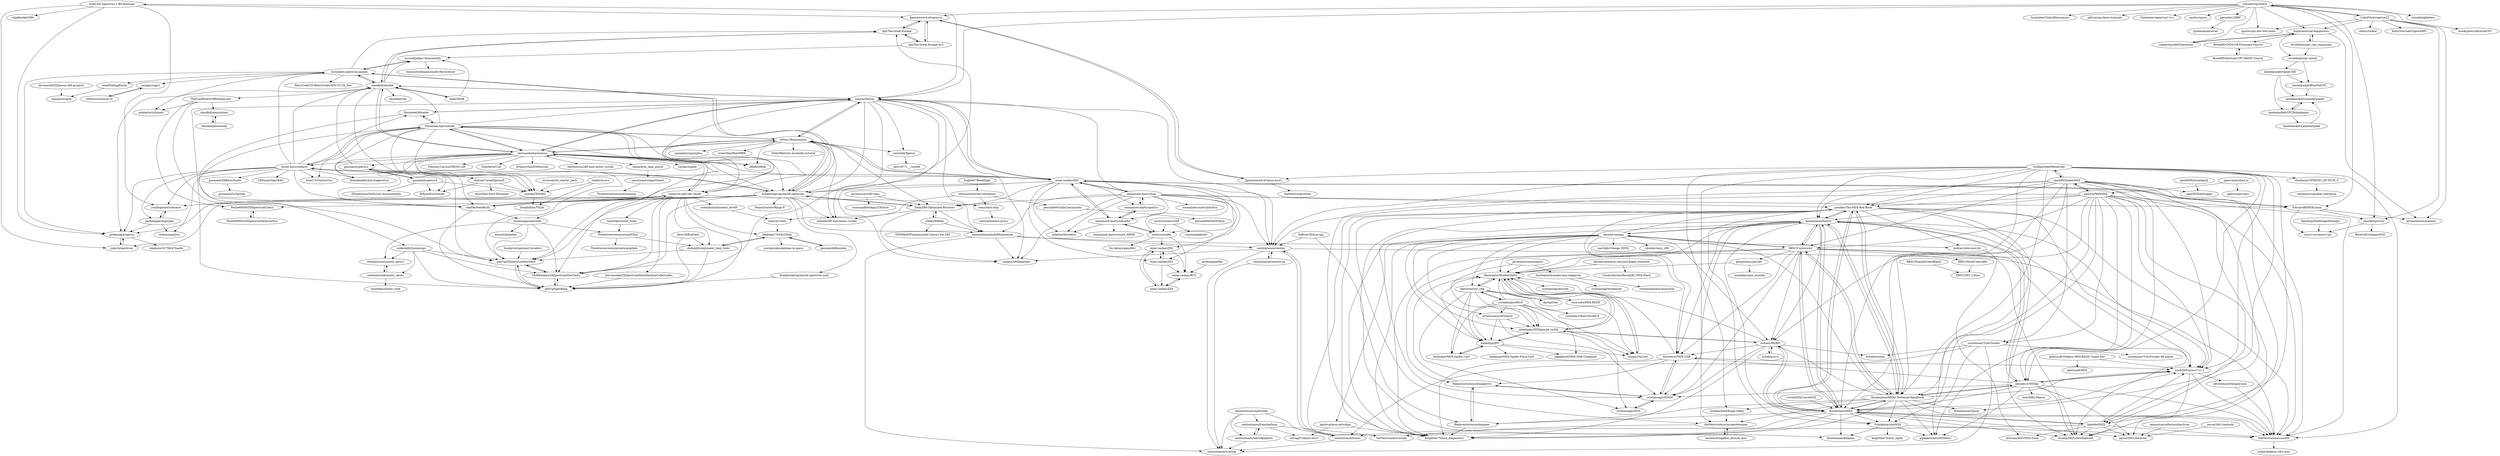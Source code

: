 digraph G {
"utz82/ZX-Spectrum-1-Bit-Routines" -> "jarikomppa/speccy"
"utz82/ZX-Spectrum-1-Bit-Routines" -> "yomboprime/colorator"
"utz82/ZX-Spectrum-1-Bit-Routines" -> "ralphbecket/Z80"
"utz82/ZX-Spectrum-1-Bit-Routines" -> "fjpena/sword-of-ianna-zx"
"utz82/ZX-Spectrum-1-Bit-Routines" -> "juhovh/spectrum"
"Dotneteer/spectnetide" -> "Dotneteer/kliveide"
"Dotneteer/spectnetide" -> "maziac/DeZog"
"Dotneteer/spectnetide" -> "z00m128/sjasmplus"
"Dotneteer/spectnetide" -> "chernandezba/zesarux"
"Dotneteer/spectnetide" -> "skoolkid/skoolkit"
"Dotneteer/spectnetide" -> "tomaz/zx-next-dev-guide"
"Dotneteer/spectnetide" -> "boriel-basic/zxbasic"
"Dotneteer/spectnetide" -> "tonyt73/TommyGun"
"Dotneteer/spectnetide" -> "em00k/NextBuild"
"Dotneteer/spectnetide" -> "breakintoprogram/lib-spectrum"
"Dotneteer/spectnetide" -> "MrKWatkins/ZXSpectrumNextTests"
"Dotneteer/spectnetide" -> "z88dk/z88dk" ["e"=1]
"Dotneteer/spectnetide" -> "zxmak/ZXMAK2"
"Dotneteer/spectnetide" -> "mikedailly/Lemmings"
"Dotneteer/spectnetide" -> "ped7g/ZXSpectrumNextMisc"
"chernandezba/zesarux" -> "z00m128/sjasmplus"
"chernandezba/zesarux" -> "maziac/DeZog"
"chernandezba/zesarux" -> "chernandezba/zesarux"
"chernandezba/zesarux" -> "skoolkid/skoolkit"
"chernandezba/zesarux" -> "z88dk/z88dk" ["e"=1]
"chernandezba/zesarux" -> "raydac/zxpoly"
"chernandezba/zesarux" -> "breakintoprogram/lib-spectrum"
"chernandezba/zesarux" -> "Dotneteer/spectnetide"
"chernandezba/zesarux" -> "tomaz/zx-next-dev-guide"
"chernandezba/zesarux" -> "brendanalford/zx-diagnostics" ["e"=1]
"chernandezba/zesarux" -> "Fabrizio-Caruso/CROSS-LIB" ["e"=1]
"chernandezba/zesarux" -> "TomHarte/CLK" ["e"=1]
"chernandezba/zesarux" -> "zxmak/ZXMAK2"
"chernandezba/zesarux" -> "gasman/jsspeccy2"
"chernandezba/zesarux" -> "einar-saukas/ZX0"
"djdron/UnrealSpeccyP" -> "zxmak/ZXMAK2"
"djdron/UnrealSpeccyP" -> "XMypuK/zx-dream"
"djdron/UnrealSpeccyP" -> "ArjunNair/Zero-Emulator"
"zxdb/ZXDB" -> "mrcook/jetpac-disassembly"
"zxdb/ZXDB" -> "skoolkid/skoolkit"
"maziac/DeZog" -> "z00m128/sjasmplus"
"maziac/DeZog" -> "chernandezba/zesarux"
"maziac/DeZog" -> "einar-saukas/ZX0"
"maziac/DeZog" -> "skoolkid/skoolkit"
"maziac/DeZog" -> "utz82/ZX-Spectrum-1-Bit-Routines"
"maziac/DeZog" -> "MrKWatkins/ZXSpectrumNextTests"
"maziac/DeZog" -> "Dotneteer/kliveide"
"maziac/DeZog" -> "mborik/z80-macroasm-vscode"
"maziac/DeZog" -> "tomaz/zx-next-dev-guide"
"maziac/DeZog" -> "santiontanon/mdlz80optimizer"
"maziac/DeZog" -> "breakintoprogram/lib-spectrum"
"maziac/DeZog" -> "ped7g/SpecBong"
"maziac/DeZog" -> "samstyle/Xpeccy"
"maziac/DeZog" -> "uniabis/z80depacker"
"maziac/DeZog" -> "santiontanon/westen"
"zxmak/ZXMAK2" -> "DeadlyKom/TSLib"
"samstyle/Xpeccy" -> "Jerri1977/___core48"
"skiselev/omega" -> "RBSC/Carnivore2"
"skiselev/omega" -> "Konamiman/Nextor"
"skiselev/omega" -> "lfantoniosi/tn_vdp"
"skiselev/omega" -> "costarc/MSXPi"
"skiselev/omega" -> "Konamiman/MSX2-Technical-Handbook"
"skiselev/omega" -> "S0urceror/MSX-USB"
"skiselev/omega" -> "lfantoniosi/WonderTANG"
"skiselev/omega" -> "gseidler/The-MSX-Red-Book"
"skiselev/omega" -> "artemisamsx/artemisa"
"skiselev/omega" -> "knightfox75/msx_diagnostics"
"skiselev/omega" -> "jabadiagm/MSXgoauld_tn20k"
"skiselev/omega" -> "konkotgit/JFF"
"skiselev/omega" -> "merlinkv/Omega_MSX2"
"skiselev/omega" -> "apoloval/msx-cartridge"
"skiselev/omega" -> "skiselev/easy_z80" ["e"=1]
"emmanuel-marty/lzsa" -> "emmanuel-marty/apultra"
"emmanuel-marty/lzsa" -> "einar-saukas/ZX0"
"emmanuel-marty/lzsa" -> "emmanuel-marty/salvador"
"emmanuel-marty/lzsa" -> "santiontanon/westen"
"emmanuel-marty/lzsa" -> "santiontanon/mdlz80optimizer"
"emmanuel-marty/lzsa" -> "gseidler/The-MSX-Red-Book"
"emmanuel-marty/lzsa" -> "uniabis/z80depacker"
"emmanuel-marty/lzsa" -> "einar-saukas/ZX1"
"emmanuel-marty/lzsa" -> "exoticorn/upkr"
"emmanuel-marty/lzsa" -> "Zeda/Z80-Optimized-Routines"
"emmanuel-marty/lzsa" -> "emmanuel-marty/lz4ultra" ["e"=1]
"emmanuel-marty/lzsa" -> "maziac/DeZog"
"emmanuel-marty/lzsa" -> "askeksa/Shrinkler" ["e"=1]
"emmanuel-marty/lzsa" -> "EdouardBERGE/rasm"
"gasman/jsspeccy2" -> "zxmak/ZXMAK2"
"gasman/jsspeccy2" -> "gasman/jsspeccy3"
"gasman/jsspeccy2" -> "XMypuK/zx-dream"
"gasman/jsspeccy2" -> "skoolkid/skoolkit"
"stefanbylund/zxnext_bmp_tools" -> "benbaker76/Gfx2Next"
"stefanbylund/zxnext_bmp_tools" -> "ped7g/ZXSpectrumNextMisc"
"stefanbylund/zxnext_bmp_tools" -> "ped7g/SpecBong"
"mikedailly/Lemmings" -> "ped7g/SpecBong"
"mikedailly/Lemmings" -> "MrKWatkins/ZXSpectrumNextTests"
"mikedailly/Lemmings" -> "stefanbylund/zxnext_layer2"
"mikedailly/Lemmings" -> "ped7g/ZXSpectrumNextMisc"
"mikedailly/Lemmings" -> "stefanbylund/zxnext_sprite"
"MrKWatkins/ZXSpectrumNextTests" -> "ped7g/ZXSpectrumNextMisc"
"MrKWatkins/ZXSpectrumNextTests" -> "ped7g/SpecBong"
"varmfskii/zxnext_tools" -> "Threetwosevensixseven/NXtel"
"ped7g/ZXSpectrumNextMisc" -> "MrKWatkins/ZXSpectrumNextTests"
"ped7g/ZXSpectrumNextMisc" -> "ped7g/SpecBong"
"bladeba/MSX" -> "Konamiman/MSX"
"bladeba/MSX" -> "ducasp/MSX-Development"
"bladeba/MSX" -> "theNestruo/msx-msxlib"
"bladeba/MSX" -> "ericb59/Fusion-C-v1.2"
"bladeba/MSX" -> "joyrex2001/dsk2rom"
"bladeba/MSX" -> "santiontanon/triton"
"bladeba/MSX" -> "jltursan/AGD-MSX-Suite"
"Konamiman/Nextor" -> "Konamiman/MSX2-Technical-Handbook"
"Konamiman/Nextor" -> "Konamiman/MSX"
"Konamiman/Nextor" -> "RBSC/Carnivore2"
"Konamiman/Nextor" -> "ericb59/Fusion-C-v1.2"
"Konamiman/Nextor" -> "aoineko-fr/MSXgl"
"Konamiman/Nextor" -> "gseidler/The-MSX-Red-Book"
"Konamiman/Nextor" -> "cristianoag/trh9000"
"Konamiman/Nextor" -> "knightfox75/msx_diagnostics"
"Konamiman/Nextor" -> "ducasp/MSX-Development"
"Konamiman/Nextor" -> "costarc/MSXPi"
"Konamiman/Nextor" -> "lfantoniosi/WonderTANG"
"Konamiman/Nextor" -> "S0urceror/MSX-USB"
"Konamiman/Nextor" -> "Fubukimaru/asMSX"
"Konamiman/Nextor" -> "fbelavenuto/msxsdmapper"
"Konamiman/Nextor" -> "skiselev/omega"
"santiontanon/xspelunker" -> "santiontanon/transballmsx"
"santiontanon/xspelunker" -> "santiontanon/talesofpopolon"
"santiontanon/xspelunker" -> "santiontanon/xracing"
"santiontanon/xspelunker" -> "santiontanon/triton"
"Zeda/z80float" -> "Zeda/Z80-Optimized-Routines"
"Zeda/z80float" -> "DW0RKiN/Floating-point-Library-for-Z80"
"Zeda/z80float" -> "santiontanon/mdlz80optimizer"
"revaldinho/cpc_ram_expansion" -> "revaldinho/cpc-cplink"
"revaldinho/cpc_ram_expansion" -> "llopis/amstrad-diagnostics"
"fjpena/sword-of-ianna-zx" -> "fjpena/sword-of-ianna-msx2"
"fjpena/sword-of-ianna-zx" -> "dpt/The-Great-Escape"
"fjpena/sword-of-ianna-zx" -> "dpt/The-Great-Escape-in-C"
"stefanbylund/zxnext_layer2" -> "stefanbylund/zxnext_sprite"
"Konamiman/MSX2-Technical-Handbook" -> "gseidler/The-MSX-Red-Book"
"Konamiman/MSX2-Technical-Handbook" -> "Konamiman/MSX"
"Konamiman/MSX2-Technical-Handbook" -> "Konamiman/Nextor"
"Konamiman/MSX2-Technical-Handbook" -> "Fubukimaru/asMSX"
"Konamiman/MSX2-Technical-Handbook" -> "aoineko-fr/MSXgl"
"Konamiman/MSX2-Technical-Handbook" -> "theNestruo/msx-msxlib"
"Konamiman/MSX2-Technical-Handbook" -> "ericb59/Fusion-C-v1.2"
"Konamiman/MSX2-Technical-Handbook" -> "RBSC/Carnivore2"
"Konamiman/MSX2-Technical-Handbook" -> "fbelavenuto/msxsdmapper"
"Konamiman/MSX2-Technical-Handbook" -> "knightfox75/msx_diagnostics"
"Konamiman/MSX2-Technical-Handbook" -> "theNestruo/msx-pyramidwarpex"
"Konamiman/MSX2-Technical-Handbook" -> "costarc/MSXPi"
"Konamiman/MSX2-Technical-Handbook" -> "pipagerardo/nMSXtiles"
"Konamiman/MSX2-Technical-Handbook" -> "Konamiman/Sjasm"
"Konamiman/MSX2-Technical-Handbook" -> "GuillianSeed/Kings-Valley"
"artemisamsx/artemisa" -> "konkotgit/JFF"
"artemisamsx/artemisa" -> "cristianoag/trh9000"
"artemisamsx/artemisa" -> "jabadiagm/MSXgoauld_tn20k"
"GuillianSeed/MetalGear" -> "gseidler/The-MSX-Red-Book"
"GuillianSeed/MetalGear" -> "GuillianSeed/Kings-Valley"
"GuillianSeed/MetalGear" -> "bladeba/MSX"
"GuillianSeed/MetalGear" -> "santiontanon/westen"
"GuillianSeed/MetalGear" -> "Konamiman/Nextor"
"GuillianSeed/MetalGear" -> "Konamiman/MSX2-Technical-Handbook"
"GuillianSeed/MetalGear" -> "Konamiman/MSX"
"GuillianSeed/MetalGear" -> "openMSX/openMSX"
"GuillianSeed/MetalGear" -> "theNestruo/msx-msxlib"
"GuillianSeed/MetalGear" -> "Konamiman/Sjasm"
"GuillianSeed/MetalGear" -> "theNestruo/msx-pyramidwarpex"
"GuillianSeed/MetalGear" -> "aoineko-fr/MSXgl"
"GuillianSeed/MetalGear" -> "ericb59/Fusion-C-v1.2"
"GuillianSeed/MetalGear" -> "fjpena/sword-of-ianna-msx2"
"GuillianSeed/MetalGear" -> "sharksym/CPMEMU_HI-TECH_C"
"CocoaMSX/CocoaMSX" -> "Konamiman/MSX"
"Threetwosevensixseven/NXtel" -> "Threetwosevensixseven/espupdate"
"Threetwosevensixseven/NXtel" -> "stefanbylund/zxnext_bmp_tools"
"revaldinho/cpc-cplink" -> "lambdamikel/BluePillCPC"
"revaldinho/cpc-cplink" -> "lambdamikel/Speak-SID"
"damieng/DiskImageManager" -> "neuro-sys/sector-cpc"
"mrcook/jetpac-disassembly" -> "mrcook/zx-spectrum-games"
"mrcook/jetpac-disassembly" -> "thomasheckmann/zxinfo-file-browser"
"lambdamikel/LambdaSpeak3" -> "lambdamikel/CPCDiskAdapter"
"fjpena/sword-of-ianna-msx2" -> "fjpena/sword-of-ianna-zx"
"fjpena/sword-of-ianna-msx2" -> "theNestruo/pcxtools"
"SaffronCR/msx-rpg" -> "santiontanon/westen"
"SaffronCR/msx-rpg" -> "Konamiman/Konpass"
"kevman3d/ZXSpeccy-z80-projects" -> "rogual/zxrogue"
"fr3nd/msx-vi" -> "costarc/MSXPi"
"lambdamikel/LambdaSpeak" -> "lambdamikel/LambdaSpeak3"
"remy/zx-tools" -> "benbaker76/Gfx2Next"
"lronaldo/cpctelera" -> "cpcitor/cpc-dev-tool-chain"
"lronaldo/cpctelera" -> "muckypaws/AmstradCPC"
"lronaldo/cpctelera" -> "cpcsdk/cpctools"
"lronaldo/cpctelera" -> "jjaranda13/8BP"
"lronaldo/cpctelera" -> "lronaldo/gbtelera"
"lronaldo/cpctelera" -> "EdouardBERGE/rasm"
"lronaldo/cpctelera" -> "ColinPitrat/caprice32"
"lronaldo/cpctelera" -> "fjpena/sword-of-ianna-zx"
"lronaldo/cpctelera" -> "llopis/amstrad-diagnostics"
"lronaldo/cpctelera" -> "AssemblerClub/z80asmmooc"
"lronaldo/cpctelera" -> "pelrun/cpc-demo-tutorials"
"lronaldo/cpctelera" -> "maziac/DeZog"
"lronaldo/cpctelera" -> "codedchip/AMSGateArray"
"lronaldo/cpctelera" -> "Cheesetea-team/rust-vs-c"
"lronaldo/cpctelera" -> "cpcitor/cpcec"
"TheGoodDoktor/8BitAnalysers" -> "Paulie68000/ZXSpectrumCobra"
"TheGoodDoktor/8BitAnalysers" -> "skoolkid/manicminer"
"TheGoodDoktor/8BitAnalysers" -> "pobtastic/ultimate"
"TheGoodDoktor/8BitAnalysers" -> "ped7g/ZXSpectrumNextMisc"
"mrcook/zx-spectrum-games" -> "skoolkid/skoolkit"
"mrcook/zx-spectrum-games" -> "mrcook/jetpac-disassembly"
"mrcook/zx-spectrum-games" -> "breakintoprogram/lib-spectrum"
"mrcook/zx-spectrum-games" -> "RetroCoderTV/RetroCoderASM-TV-ZX_Dev"
"mrcook/zx-spectrum-games" -> "dpt/The-Great-Escape"
"mrcook/zx-spectrum-games" -> "jarikomppa/speccy"
"mrcook/zx-spectrum-games" -> "pobtastic/ultimate"
"mrcook/zx-spectrum-games" -> "jorgegv/rage1"
"mrcook/zx-spectrum-games" -> "soiaf/FallingBlocks"
"errorcalc/zx_starter_pack" -> "zxmak/ZXMAK2"
"skoolkid/manicminer" -> "skoolkid/jetsetwilly"
"ped7g/SpecBong" -> "ped7g/ZXSpectrumNextMisc"
"ped7g/SpecBong" -> "MrKWatkins/ZXSpectrumNextTests"
"juhovh/spectrum" -> "jarikomppa/speccy"
"jarikomppa/specnext" -> "MrKWatkins/ZXSpectrumNextTests"
"jarikomppa/specnext" -> "ped7g/ZXSpectrumNextMisc"
"jarikomppa/specnext" -> "Threetwosevensixseven/NXtel"
"jarikomppa/specnext" -> "kounch/knloader"
"jarikomppa/specnext" -> "stefanbylund/zxnext_layer2"
"nihirash/internet-nextplorer" -> "remy/next-http"
"nihirash/internet-nextplorer" -> "remy/zx-tools"
"nihirash/internet-nextplorer" -> "perrada69/CalmCommander"
"kernelcrash/msx-rom-and-floppy-emulator" -> "UnsatisfactoryResult/KC-MSX-Flash"
"kernelcrash/msx-rom-and-floppy-emulator" -> "lfantoniosi/WonderTANG"
"EdouardBERGE/rasm" -> "cpcsdk/cpctools"
"EdouardBERGE/rasm" -> "neuro-sys/sector-cpc"
"EdouardBERGE/rasm" -> "einar-saukas/ZX0"
"EdouardBERGE/rasm" -> "jeromelesaux/martine"
"santiontanon/mdlz80optimizer" -> "reidrac/ubox-msx-lib"
"santiontanon/mdlz80optimizer" -> "santiontanon/xracing"
"santiontanon/mdlz80optimizer" -> "uniabis/z80depacker"
"santiontanon/mdlz80optimizer" -> "santiontanon/westen"
"Dotneteer/kliveide" -> "Dotneteer/spectnetide"
"Dotneteer/kliveide" -> "em00k/NextBuild"
"Dotneteer/kliveide" -> "maziac/DeZog"
"fbelavenuto/msxsdmapperv2" -> "fbelavenuto/msxsdmapper"
"fbelavenuto/msxsdmapperv2" -> "lfantoniosi/WonderTANG"
"fbelavenuto/msxsdmapperv2" -> "cristianoag/trh9000"
"dpt/The-Great-Escape-in-C" -> "dpt/The-Great-Escape"
"dpt/The-Great-Escape-in-C" -> "fjpena/sword-of-ianna-zx"
"dpt/The-Great-Escape-in-C" -> "mrcook/jetpac-disassembly"
"cornelisser/TriloTracker" -> "Fubukimaru/asMSX"
"cornelisser/TriloTracker" -> "santiontanon/xracing"
"cornelisser/TriloTracker" -> "fr3nd/msxhub"
"cornelisser/TriloTracker" -> "cornelisser/TriloTracker-Re-player"
"cornelisser/TriloTracker" -> "santiontanon/triton"
"santiontanon/triton" -> "santiontanon/westen"
"santiontanon/triton" -> "santiontanon/xracing"
"em00k/NextBuild" -> "ped7g/SpecBong"
"em00k/NextBuild" -> "jarikomppa/specnext"
"em00k/NextBuild" -> "tomaz/zx-next-dev-guide"
"breakintoprogram/lib-spectrum" -> "Zeda/Z80-Optimized-Routines"
"breakintoprogram/lib-spectrum" -> "mrcook/zx-spectrum-games"
"breakintoprogram/lib-spectrum" -> "em00k/NextBuild"
"breakintoprogram/lib-spectrum" -> "z00m128/sjasmplus"
"breakintoprogram/lib-spectrum" -> "Paulie68000/ZXSpectrumCobra"
"breakintoprogram/lib-spectrum" -> "jarikomppa/speccy"
"breakintoprogram/lib-spectrum" -> "boriel-basic/zxbasic"
"breakintoprogram/lib-spectrum" -> "santiontanon/mdlz80optimizer"
"breakintoprogram/lib-spectrum" -> "yomboprime/colorator"
"breakintoprogram/lib-spectrum" -> "dpt/The-Great-Escape"
"breakintoprogram/lib-spectrum" -> "breakintoprogram/lib-spectrum-next"
"breakintoprogram/lib-spectrum" -> "MrKWatkins/ZXSpectrumNextTests"
"breakintoprogram/lib-spectrum" -> "DenisGrachev/Ringo-8"
"breakintoprogram/lib-spectrum" -> "mborik/z80-macroasm-vscode"
"breakintoprogram/lib-spectrum" -> "juhovh/spectrum"
"perrada69/CalmCommander" -> "perrada69/NextPlayer"
"Zeda/Z80-Optimized-Routines" -> "Zeda/z80float"
"Zeda/Z80-Optimized-Routines" -> "breakintoprogram/lib-spectrum"
"Zeda/Z80-Optimized-Routines" -> "santiontanon/mdlz80optimizer"
"Zeda/Z80-Optimized-Routines" -> "mborik/z80-macroasm-vscode"
"Zeda/Z80-Optimized-Routines" -> "uniabis/z80depacker"
"S0urceror/MSX-USB" -> "cristianoag/trh9000"
"S0urceror/MSX-USB" -> "lfantoniosi/WonderTANG"
"S0urceror/MSX-USB" -> "fbelavenuto/msxsdmapperv2"
"S0urceror/MSX-USB" -> "knightfox75/msx_diagnostics"
"S0urceror/MSX-USB" -> "ericb59/Fusion-C-v1.2"
"emmanuel-marty/apultra" -> "emmanuel-marty/salvador"
"emmanuel-marty/apultra" -> "emmanuel-marty/lzsa"
"skoolkid/jetsetwilly" -> "skoolkid/manicminer"
"lambdamikel/Speak-SID" -> "lambdamikel/LambdaSpeak3"
"lambdamikel/Speak-SID" -> "lambdamikel/CPCDiskAdapter"
"lambdamikel/Speak-SID" -> "lambdamikel/BluePillCPC"
"lambdamikel/CPCDiskAdapter" -> "lambdamikel/LambdaSpeak3"
"lambdamikel/CPCDiskAdapter" -> "lambdamikel/LambdaSpeak"
"ericb59/Fusion-C-v1.2" -> "aoineko-fr/MSXgl"
"ericb59/Fusion-C-v1.2" -> "retrodeluxe/rlengine-msx"
"ericb59/Fusion-C-v1.2" -> "theNestruo/msx-msxlib"
"ericb59/Fusion-C-v1.2" -> "joyrex2001/dsk2rom"
"spectrumero/spectranet" -> "Threetwosevensixseven/nxtp"
"dave18/BubNext" -> "ped7g/SpecBong"
"dave18/BubNext" -> "stefanbylund/zxnext_bmp_tools"
"breakintoprogram/lib-spectrum-next" -> "ped7g/SpecBong"
"stevemonks/ZXSpectrumNextMachineCodeGuides" -> "ped7g/SpecBong"
"cpcsdk/cpctools" -> "neuro-sys/sector-cpc"
"cpcsdk/cpctools" -> "BetaSoftCologne/AYAY"
"mcolom/boogaboo_disasm_msx" -> "theNestruo/msx-pyramidwarpex"
"ppeccin/javatari.js" -> "ppeccin/WebMSX"
"ppeccin/javatari.js" -> "ppeccin/javatari"
"plattysoft/Modern-MSX-BASIC-Game-Dev" -> "ericb59/Fusion-C-v1.2"
"plattysoft/Modern-MSX-BASIC-Game-Dev" -> "plattysoft/MSX"
"einar-saukas/ZX0" -> "emmanuel-marty/salvador"
"einar-saukas/ZX0" -> "emmanuel-marty/lzsa"
"einar-saukas/ZX0" -> "einar-saukas/ZX1"
"einar-saukas/ZX0" -> "einar-saukas/ZX2"
"einar-saukas/ZX0" -> "exoticorn/upkr"
"einar-saukas/ZX0" -> "maziac/DeZog"
"einar-saukas/ZX0" -> "uniabis/z80depacker"
"einar-saukas/ZX0" -> "theNestruo/msx-msxlib"
"einar-saukas/ZX0" -> "z00m128/sjasmplus"
"einar-saukas/ZX0" -> "santiontanon/westen"
"einar-saukas/ZX0" -> "EdouardBERGE/rasm"
"einar-saukas/ZX0" -> "askeksa/Shrinkler" ["e"=1]
"einar-saukas/ZX0" -> "emmanuel-marty/apultra"
"einar-saukas/ZX0" -> "Zeda/Z80-Optimized-Routines"
"einar-saukas/ZX0" -> "breakintoprogram/lib-spectrum"
"tomaz/zx-next-dev-guide" -> "em00k/NextBuild"
"tomaz/zx-next-dev-guide" -> "jarikomppa/specnext"
"tomaz/zx-next-dev-guide" -> "stevemonks/ZXSpectrumNextMachineCodeGuides"
"tomaz/zx-next-dev-guide" -> "stefanbylund/zxnext_bmp_tools"
"tomaz/zx-next-dev-guide" -> "ped7g/ZXSpectrumNextMisc"
"tomaz/zx-next-dev-guide" -> "ped7g/SpecBong"
"tomaz/zx-next-dev-guide" -> "varmfskii/zxnext_tools"
"tomaz/zx-next-dev-guide" -> "remy/next-http"
"tomaz/zx-next-dev-guide" -> "benbaker76/Gfx2Next"
"tomaz/zx-next-dev-guide" -> "stefanbylund/zxnext_level9"
"tomaz/zx-next-dev-guide" -> "MrKWatkins/ZXSpectrumNextTests"
"tomaz/zx-next-dev-guide" -> "chernandezba/zesarux"
"ppeccin/WebMSX" -> "openMSX/openMSX"
"ppeccin/WebMSX" -> "Konamiman/MSX"
"ppeccin/WebMSX" -> "gseidler/The-MSX-Red-Book"
"ppeccin/WebMSX" -> "Konamiman/MSX2-Technical-Handbook"
"ppeccin/WebMSX" -> "Konamiman/Nextor"
"ppeccin/WebMSX" -> "aoineko-fr/MSXgl"
"ppeccin/WebMSX" -> "theNestruo/msx-msxlib"
"ppeccin/WebMSX" -> "ericb59/Fusion-C-v1.2"
"ppeccin/WebMSX" -> "pipagerardo/nMSXtiles"
"ppeccin/WebMSX" -> "cornelisser/TriloTracker"
"ppeccin/WebMSX" -> "ducasp/MSX-Development"
"ppeccin/WebMSX" -> "RBSC/Carnivore2"
"ppeccin/WebMSX" -> "santiontanon/westen"
"ppeccin/WebMSX" -> "costarc/MSXPi"
"ppeccin/WebMSX" -> "bladeba/MSX"
"openMSX/openMSX" -> "ppeccin/WebMSX"
"openMSX/openMSX" -> "Konamiman/Nextor"
"openMSX/openMSX" -> "gseidler/The-MSX-Red-Book"
"openMSX/openMSX" -> "Konamiman/MSX"
"openMSX/openMSX" -> "Konamiman/MSX2-Technical-Handbook"
"openMSX/openMSX" -> "aoineko-fr/MSXgl"
"openMSX/openMSX" -> "ericb59/Fusion-C-v1.2"
"openMSX/openMSX" -> "bladeba/MSX"
"openMSX/openMSX" -> "RBSC/Carnivore2"
"openMSX/openMSX" -> "theNestruo/msx-msxlib"
"openMSX/openMSX" -> "ducasp/MSX-Development"
"openMSX/openMSX" -> "cornelisser/TriloTracker"
"openMSX/openMSX" -> "GuillianSeed/MetalGear"
"openMSX/openMSX" -> "openMSX/debugger"
"openMSX/openMSX" -> "knightfox75/msx_diagnostics"
"benbaker76/Gfx2Next" -> "stefanbylund/zxnext_bmp_tools"
"benbaker76/Gfx2Next" -> "gasman/hdfmonkey"
"benbaker76/Gfx2Next" -> "maciejmiklas/jetman-in-space"
"semack/zx_tape_player" -> "spectrumero/spectranet"
"llopis/amstrad-diagnostics" -> "codedchip/AMSGateArray"
"llopis/amstrad-diagnostics" -> "revaldinho/cpc_ram_expansion"
"llopis/amstrad-diagnostics" -> "revaldinho/cpc-cplink"
"llopis/amstrad-diagnostics" -> "Bread80/CPC6128-Firmware-Source"
"llopis/amstrad-diagnostics" -> "jeromelesaux/martine"
"fbelavenuto/msxsdmapper" -> "fbelavenuto/msxsdmapperv2"
"fbelavenuto/msxsdmapper" -> "knightfox75/msx_diagnostics"
"howprice/specnext-invaders" -> "ped7g/ZXSpectrumNextMisc"
"remy/next-http" -> "remy/nextbasic-procs"
"gasman/jsspeccy3" -> "ZXSpectrumVault/rom-disassemblies"
"gasman/jsspeccy3" -> "XMypuK/zx-dream"
"gasman/jsspeccy3" -> "gasman/jsspeccy2"
"gasman/jsspeccy3" -> "zxmak/ZXMAK2"
"sharksym/CPMEMU_HI-TECH_C" -> "sharksym/vgmplay-sharksym"
"soiaf/FallingBlocks" -> "rogual/zxrogue"
"reidrac/ubox-msx-lib" -> "jltursan/AGD-MSX-Suite"
"lambdamikel/BluePillCPC" -> "lambdamikel/LambdaSpeak3"
"einar-saukas/ZX1" -> "einar-saukas/ZX5"
"einar-saukas/ZX1" -> "einar-saukas/ZX2"
"einar-saukas/ZX1" -> "einar-saukas/RCS"
"openMSX/wxcatapult" -> "openMSX/debugger"
"reidrac/castaway-zx" -> "jorgegv/rage1"
"einar-saukas/ZX2" -> "einar-saukas/ZX5"
"einar-saukas/ZX2" -> "einar-saukas/ZX1"
"einar-saukas/ZX2" -> "einar-saukas/RCS"
"jorgegv/rage1" -> "reidrac/castaway-zx"
"einar-saukas/RCS" -> "einar-saukas/ZX5"
"jarikomppa/lfac" -> "einar-saukas/RCS"
"apoloval/msx-cartridge" -> "knightfox75/msx_diagnostics"
"apoloval/msx-cartridge" -> "artrag/Uridium-msx1"
"amaurycarvalho/msxbas2rom" -> "joyrex2001/dsk2rom"
"exoticorn/upkr" -> "3sc-demos/ganzfeld"
"exoticorn/upkr" -> "einar-saukas/ZX2"
"exoticorn/upkr" -> "emmanuel-marty/salvador"
"exoticorn/upkr" -> "einar-saukas/RCS"
"GuillianSeed/Kings-Valley" -> "theNestruo/msx-pyramidwarpex"
"ColinPitrat/caprice32" -> "muckypaws/AmstradCPC"
"ColinPitrat/caprice32" -> "KaosOverride/CapriceRPI"
"ColinPitrat/caprice32" -> "raldus/roland"
"ColinPitrat/caprice32" -> "cpcitor/cpc-dev-tool-chain"
"ColinPitrat/caprice32" -> "cpcsdk/cpctools"
"ColinPitrat/caprice32" -> "llopis/amstrad-diagnostics"
"ColinPitrat/caprice32" -> "lronaldo/cpctelera"
"ColinPitrat/caprice32" -> "jeromelesaux/martine"
"hoglet67/BeebFpga" -> "nihirash/internet-nextplorer"
"Bread80/Amstrad-CPC-BASIC-Source" -> "Bread80/CPC6128-Firmware-Source"
"codedchip/AMSGateArray" -> "llopis/amstrad-diagnostics"
"chernandezba/zesarux" -> "boriel-basic/zxbasic"
"chernandezba/zesarux" -> "semack/zx_tape_player"
"chernandezba/zesarux" -> "djdron/UnrealSpeccyP"
"chernandezba/zesarux" -> "em00k/NextBuild"
"chernandezba/zesarux" -> "EremusOne/ESPectrum" ["e"=1]
"chernandezba/zesarux" -> "theNestruo/z80-asm-meter-vscode"
"gnogni/ocm-pld-dev" -> "lfantoniosi/WonderTANG"
"gnogni/ocm-pld-dev" -> "nataliapc/msx_ocminfo"
"jarikomppa/img2spec" -> "yomboprime/colorator"
"jarikomppa/img2spec" -> "reidrac/png2scr"
"jarikomppa/img2spec" -> "jarikomppa/speccy"
"stefanbylund/zxnext_level9" -> "remy/zx-tools"
"jarikomppa/speccy" -> "juhovh/spectrum"
"jarikomppa/speccy" -> "stephenw32768/47loader"
"tslabs/zx-evo" -> "DeadlyKom/TSLib"
"tslabs/zx-evo" -> "zxmak/ZXMAK2"
"aoineko-fr/MSXgl" -> "ericb59/Fusion-C-v1.2"
"aoineko-fr/MSXgl" -> "theNestruo/msx-msxlib"
"aoineko-fr/MSXgl" -> "Konamiman/Nextor"
"aoineko-fr/MSXgl" -> "joyrex2001/dsk2rom"
"aoineko-fr/MSXgl" -> "mori0091/libmsx"
"aoineko-fr/MSXgl" -> "cristianoag/trh9000"
"aoineko-fr/MSXgl" -> "pipagerardo/nMSXtiles"
"aoineko-fr/MSXgl" -> "ducasp/MSX-Development"
"aoineko-fr/MSXgl" -> "Konamiman/MSX2-Technical-Handbook"
"aoineko-fr/MSXgl" -> "S0urceror/MSX-USB"
"aoineko-fr/MSXgl" -> "Konamiman/MSX"
"exoticorn/microw8" -> "vsariola/pakettic"
"exoticorn/microw8" -> "exoticorn/upkr"
"RBSC/MultiController" -> "RBSC/SFG_Clone"
"santiontanon/westen" -> "santiontanon/triton"
"santiontanon/westen" -> "santiontanon/xracing"
"santiontanon/westen" -> "santiontanon/westen-ex"
"santiontanon/westen" -> "theNestruo/msx-msxlib"
"santiontanon/westen" -> "uniabis/z80depacker"
"emmanuel-marty/salvador" -> "emmanuel-marty/apultra"
"emmanuel-marty/salvador" -> "askeksa/Shrinkler" ["e"=1]
"emmanuel-marty/salvador" -> "einar-saukas/ZX0"
"emmanuel-marty/salvador" -> "exoticorn/upkr"
"emmanuel-marty/salvador" -> "emmanuel-marty/unzx0_68000"
"Bread80/CPC6128-Firmware-Source" -> "Bread80/Amstrad-CPC-BASIC-Source"
"einar-saukas/ZX5" -> "einar-saukas/ZX2"
"einar-saukas/ZX5" -> "einar-saukas/RCS"
"konkotgit/MSX-Spider-Cart" -> "konkotgit/JFF"
"RBSC/Carnivore2" -> "Konamiman/Nextor"
"RBSC/Carnivore2" -> "knightfox75/msx_diagnostics"
"RBSC/Carnivore2" -> "Konamiman/MSX"
"RBSC/Carnivore2" -> "cristianoag/trh9000"
"RBSC/Carnivore2" -> "costarc/MSXPi"
"RBSC/Carnivore2" -> "fbelavenuto/msxsdmapperv2"
"RBSC/Carnivore2" -> "gnogni/ocm-pld-dev"
"RBSC/Carnivore2" -> "Konamiman/MSX2-Technical-Handbook"
"RBSC/Carnivore2" -> "S0urceror/MSX-USB"
"RBSC/Carnivore2" -> "skiselev/omega"
"RBSC/Carnivore2" -> "lfantoniosi/WonderTANG"
"RBSC/Carnivore2" -> "ducasp/MSX-Development"
"RBSC/Carnivore2" -> "RBSC/MultiController"
"RBSC/Carnivore2" -> "ericb59/Fusion-C-v1.2"
"z00m128/sjasmplus" -> "maziac/DeZog"
"z00m128/sjasmplus" -> "chernandezba/zesarux"
"z00m128/sjasmplus" -> "z88dk/z88dk" ["e"=1]
"z00m128/sjasmplus" -> "breakintoprogram/lib-spectrum"
"z00m128/sjasmplus" -> "mborik/z80-macroasm-vscode"
"z00m128/sjasmplus" -> "einar-saukas/ZX0"
"z00m128/sjasmplus" -> "sjasmplus/sjasmplus"
"z00m128/sjasmplus" -> "tomaz/zx-next-dev-guide"
"z00m128/sjasmplus" -> "wwarthen/RomWBW" ["e"=1]
"z00m128/sjasmplus" -> "SlithyMatt/zxs-assembly-tutorial"
"z00m128/sjasmplus" -> "Dotneteer/spectnetide"
"z00m128/sjasmplus" -> "samstyle/Xpeccy"
"z00m128/sjasmplus" -> "Zeda/Z80-Optimized-Routines"
"z00m128/sjasmplus" -> "ped7g/ZXSpectrumNextMisc"
"gasman/hdfmonkey" -> "benbaker76/Gfx2Next"
"joyrex2001/castools" -> "joyrex2001/dsk2rom"
"cristianoag/trh9000" -> "cristianoag/uMSX"
"cristianoag/trh9000" -> "S0urceror/MSX-USB"
"cristianoag/trh9000" -> "fbelavenuto/msxsdmapperv2"
"jjaranda13/8BP" -> "sJoseman/amstrad"
"theNestruo/msx-msxlib" -> "sndpl/skeleton-sdcc-msx"
"konkotgit/JFF" -> "buppu3/tnCart"
"konkotgit/JFF" -> "jdgabbard/MSX-ONE-Computer"
"konkotgit/JFF" -> "lfantoniosi/WonderTANG"
"konkotgit/JFF" -> "konkotgit/MSX-Spider-Cart"
"konkotgit/JFF" -> "jabadiagm/MSXgoauld_tn20k"
"konkotgit/JFF" -> "konkotgit/MSX-Spider-Flash-Cart"
"retrodeluxe/rlengine-msx" -> "theNestruo/msx-msxlib"
"cristianoag/uMSX" -> "cristianoag/trh9000"
"Konamiman/MSX" -> "Konamiman/MSX2-Technical-Handbook"
"Konamiman/MSX" -> "Konamiman/Nextor"
"Konamiman/MSX" -> "RBSC/Carnivore2"
"Konamiman/MSX" -> "costarc/MSXPi"
"Konamiman/MSX" -> "ducasp/MSX-Development"
"Konamiman/MSX" -> "Fubukimaru/asMSX"
"Konamiman/MSX" -> "knightfox75/msx_diagnostics"
"Konamiman/MSX" -> "gseidler/The-MSX-Red-Book"
"Konamiman/MSX" -> "Konamiman/Konpass"
"Konamiman/MSX" -> "ericb59/Fusion-C-v1.2"
"Konamiman/MSX" -> "theNestruo/msx-wrally"
"Konamiman/MSX" -> "joyrex2001/dsk2rom"
"Konamiman/MSX" -> "bladeba/MSX"
"Konamiman/MSX" -> "fbelavenuto/msxsdmapper"
"Konamiman/MSX" -> "theNestruo/msx-msxlib"
"lfantoniosi/tn_vdp" -> "lfantoniosi/WonderTANG"
"lfantoniosi/tn_vdp" -> "buppu3/tnCart"
"lfantoniosi/tn_vdp" -> "jabadiagm/MSXgoauld_tn20k"
"lfantoniosi/tn_vdp" -> "visrealm/pico9918"
"lfantoniosi/tn_vdp" -> "konkotgit/JFF"
"lfantoniosi/tn_vdp" -> "konkotgit/MSX-Spider-Cart"
"lfantoniosi/tn_vdp" -> "msx-solis/MSX-BEER"
"lfantoniosi/tn_vdp" -> "dnotq/f18a"
"lfantoniosi/tn_vdp" -> "cristianoag/uMSX"
"RBSC/YamahaVideoBoard" -> "RBSC/SFG_Clone"
"yomboprime/colorator" -> "jarikomppa/img2spec"
"Fubukimaru/asMSX" -> "pipagerardo/nMSXtiles"
"Fubukimaru/asMSX" -> "knightfox75/msx_ngine"
"Fubukimaru/asMSX" -> "Konamiman/Konpass"
"Fubukimaru/asMSX" -> "theNestruo/msx-msxlib"
"santiontanon/transballmsx" -> "santiontanon/talesofpopolon"
"santiontanon/transballmsx" -> "theNestruo/msx-wrally"
"santiontanon/transballmsx" -> "artrag/Uridium-msx1"
"gusmanb/ZXBasicStudio" -> "gusmanb/GuSprites"
"lfantoniosi/WonderTANG" -> "buppu3/tnCart"
"lfantoniosi/WonderTANG" -> "jabadiagm/MSXgoauld_tn20k"
"lfantoniosi/WonderTANG" -> "lfantoniosi/tn_vdp"
"lfantoniosi/WonderTANG" -> "cristianoag/obsonet"
"lfantoniosi/WonderTANG" -> "msx-solis/MSX-BEER"
"jabadiagm/MSXgoauld_tn20k" -> "lfantoniosi/WonderTANG"
"jabadiagm/MSXgoauld_tn20k" -> "buppu3/tnCart"
"jabadiagm/MSXgoauld_tn20k" -> "konkotgit/JFF"
"jabadiagm/MSXgoauld_tn20k" -> "costarc/MSXPi"
"jabadiagm/MSXgoauld_tn20k" -> "cristianoag/uMSX"
"jeroentaverne/msxpico" -> "lfantoniosi/WonderTANG"
"jeroentaverne/msxpico" -> "jabadiagm/MSXgoauld_tn20k"
"jeroentaverne/msxpico" -> "barbeque/oyanami-msx-megarom"
"boriel-basic/zxbasic" -> "em00k/NextBuild"
"boriel-basic/zxbasic" -> "breakintoprogram/lib-spectrum"
"boriel-basic/zxbasic" -> "yomboprime/colorator"
"boriel-basic/zxbasic" -> "jarikomppa/speccy"
"boriel-basic/zxbasic" -> "skoolkid/skoolkit"
"boriel-basic/zxbasic" -> "brendanalford/zx-diagnostics" ["e"=1]
"boriel-basic/zxbasic" -> "einar-saukas/ZX0"
"boriel-basic/zxbasic" -> "Dotneteer/kliveide"
"boriel-basic/zxbasic" -> "mrcook/zx-spectrum-games"
"boriel-basic/zxbasic" -> "ZXDunny/SpecBAS" ["e"=1]
"boriel-basic/zxbasic" -> "gusmanb/ZXBasicStudio"
"boriel-basic/zxbasic" -> "jarikomppa/img2spec"
"boriel-basic/zxbasic" -> "tonyt73/TommyGun"
"boriel-basic/zxbasic" -> "reidrac/png2scr"
"boriel-basic/zxbasic" -> "Dotneteer/spectnetide"
"dpt/The-Great-Escape" -> "dpt/The-Great-Escape-in-C"
"dpt/The-Great-Escape" -> "skoolkid/skoolkit"
"dpt/The-Great-Escape" -> "fjpena/sword-of-ianna-zx"
"santiontanon/westen-ex" -> "santiontanon/xracing"
"santiontanon/westen-ex" -> "santiontanon/westen"
"visrealm/pico9918" -> "lfantoniosi/tn_vdp"
"visrealm/pico9918" -> "konkotgit/JFF"
"visrealm/pico9918" -> "buppu3/tnCart"
"visrealm/pico9918" -> "lfantoniosi/WonderTANG"
"visrealm/pico9918" -> "jabadiagm/MSXgoauld_tn20k"
"visrealm/pico9918" -> "visrealm/vrEmuTms9918" ["e"=1]
"visrealm/pico9918" -> "konkotgit/MSX-Spider-Cart"
"visrealm/pico9918" -> "jdgabbard/MSX-ONE-Computer"
"visrealm/pico9918" -> "artemisamsx/artemisa"
"gseidler/The-MSX-Red-Book" -> "Konamiman/MSX2-Technical-Handbook"
"gseidler/The-MSX-Red-Book" -> "theNestruo/msx-msxlib"
"gseidler/The-MSX-Red-Book" -> "ducasp/MSX-Development"
"gseidler/The-MSX-Red-Book" -> "ericb59/Fusion-C-v1.2"
"gseidler/The-MSX-Red-Book" -> "Konamiman/MSX"
"gseidler/The-MSX-Red-Book" -> "Konamiman/Nextor"
"gseidler/The-MSX-Red-Book" -> "Fubukimaru/asMSX"
"gseidler/The-MSX-Red-Book" -> "theNestruo/msx-pyramidwarpex"
"gseidler/The-MSX-Red-Book" -> "reidrac/ubox-msx-lib"
"gseidler/The-MSX-Red-Book" -> "cristianoag/trh9000"
"gseidler/The-MSX-Red-Book" -> "S0urceror/MSX-USB"
"gseidler/The-MSX-Red-Book" -> "knightfox75/msx_diagnostics"
"gseidler/The-MSX-Red-Book" -> "pipagerardo/nMSXtiles"
"gseidler/The-MSX-Red-Book" -> "theNestruo/msx-wrally"
"nevesnunes/z80-sans" -> "Zeda/Z80-Optimized-Routines"
"nevesnunes/z80-sans" -> "commandblockguy/CEleste" ["e"=1]
"theNestruo/msx-pyramidwarpex" -> "mcolom/boogaboo_disasm_msx"
"theNestruo/msx-pyramidwarpex" -> "theNestruo/msx-wrally"
"skoolkid/skoolkit" -> "mrcook/zx-spectrum-games"
"skoolkid/skoolkit" -> "dpt/The-Great-Escape"
"skoolkid/skoolkit" -> "skoolkid/rom"
"skoolkid/skoolkit" -> "maziac/DeZog"
"skoolkid/skoolkit" -> "ped7g/ZXSpectrumNextMisc"
"skoolkid/skoolkit" -> "jarikomppa/speccy"
"skoolkid/skoolkit" -> "zxdb/ZXDB"
"skoolkid/skoolkit" -> "TheGoodDoktor/8BitAnalysers"
"skoolkid/skoolkit" -> "mrcook/jetpac-disassembly"
"skoolkid/skoolkit" -> "chernandezba/zesarux"
"Paulie68000/ZXSpectrumCobra" -> "Paulie68000/ZXSpectrumHyperActive"
"buppu3/tnCart" -> "lfantoniosi/WonderTANG"
"santiontanon/talesofpopolon" -> "santiontanon/transballmsx"
"santiontanon/talesofpopolon" -> "santiontanon/xracing"
"barbeque/oyanami-msx-megarom" -> "cristianoag/wozblaster"
"barbeque/oyanami-msx-megarom" -> "cristianoag/msx-picoverse"
"Paulie68000/ZXSpectrumHyperActive" -> "Paulie68000/ZXSpectrumCobra"
"costarc/MSXPi" -> "jabadiagm/MSXgoauld_tn20k"
"costarc/MSXPi" -> "fr3nd/msxhub"
"costarc/MSXPi" -> "cristianoag/trh9000"
"costarc/MSXPi" -> "lfantoniosi/WonderTANG"
"costarc/MSXPi" -> "fr3nd/msx-vi"
"costarc/MSXPi" -> "Konamiman/MSX"
"costarc/MSXPi" -> "knightfox75/msx_diagnostics"
"costarc/MSXPi" -> "S0urceror/MSX-USB"
"stefanbylund/zxnext_sprite" -> "stefanbylund/zxnext_layer2"
"stefanbylund/zxnext_sprite" -> "varmfskii/zxnext_code"
"utz82/ZX-Spectrum-1-Bit-Routines" ["l"="-19.929,-45.498"]
"jarikomppa/speccy" ["l"="-19.916,-45.472"]
"yomboprime/colorator" ["l"="-19.918,-45.481"]
"ralphbecket/Z80" ["l"="-19.975,-45.489"]
"fjpena/sword-of-ianna-zx" ["l"="-19.938,-45.523"]
"juhovh/spectrum" ["l"="-19.909,-45.486"]
"Dotneteer/spectnetide" ["l"="-19.872,-45.479"]
"Dotneteer/kliveide" ["l"="-19.861,-45.495"]
"maziac/DeZog" ["l"="-19.861,-45.51"]
"z00m128/sjasmplus" ["l"="-19.841,-45.491"]
"chernandezba/zesarux" ["l"="-19.857,-45.47"]
"skoolkid/skoolkit" ["l"="-19.897,-45.466"]
"tomaz/zx-next-dev-guide" ["l"="-19.899,-45.507"]
"boriel-basic/zxbasic" ["l"="-19.892,-45.482"]
"tonyt73/TommyGun" ["l"="-19.875,-45.458"]
"em00k/NextBuild" ["l"="-19.884,-45.497"]
"breakintoprogram/lib-spectrum" ["l"="-19.872,-45.489"]
"MrKWatkins/ZXSpectrumNextTests" ["l"="-19.884,-45.506"]
"z88dk/z88dk" ["l"="-19.991,-45.954"]
"zxmak/ZXMAK2" ["l"="-19.871,-45.422"]
"mikedailly/Lemmings" ["l"="-19.878,-45.517"]
"ped7g/ZXSpectrumNextMisc" ["l"="-19.899,-45.496"]
"raydac/zxpoly" ["l"="-19.821,-45.443"]
"brendanalford/zx-diagnostics" ["l"="-19.322,-42.87"]
"Fabrizio-Caruso/CROSS-LIB" ["l"="-19.983,-45.911"]
"TomHarte/CLK" ["l"="-20.987,-46.151"]
"gasman/jsspeccy2" ["l"="-19.857,-45.428"]
"einar-saukas/ZX0" ["l"="-19.833,-45.528"]
"djdron/UnrealSpeccyP" ["l"="-19.836,-45.423"]
"XMypuK/zx-dream" ["l"="-19.837,-45.408"]
"ArjunNair/Zero-Emulator" ["l"="-19.811,-45.4"]
"zxdb/ZXDB" ["l"="-19.915,-45.444"]
"mrcook/jetpac-disassembly" ["l"="-19.943,-45.459"]
"mborik/z80-macroasm-vscode" ["l"="-19.838,-45.505"]
"santiontanon/mdlz80optimizer" ["l"="-19.811,-45.535"]
"ped7g/SpecBong" ["l"="-19.901,-45.514"]
"samstyle/Xpeccy" ["l"="-19.813,-45.49"]
"uniabis/z80depacker" ["l"="-19.83,-45.539"]
"santiontanon/westen" ["l"="-19.797,-45.571"]
"DeadlyKom/TSLib" ["l"="-19.878,-45.403"]
"Jerri1977/___core48" ["l"="-19.786,-45.482"]
"skiselev/omega" ["l"="-19.692,-45.666"]
"RBSC/Carnivore2" ["l"="-19.718,-45.656"]
"Konamiman/Nextor" ["l"="-19.728,-45.649"]
"lfantoniosi/tn_vdp" ["l"="-19.648,-45.684"]
"costarc/MSXPi" ["l"="-19.702,-45.651"]
"Konamiman/MSX2-Technical-Handbook" ["l"="-19.741,-45.642"]
"S0urceror/MSX-USB" ["l"="-19.724,-45.664"]
"lfantoniosi/WonderTANG" ["l"="-19.67,-45.672"]
"gseidler/The-MSX-Red-Book" ["l"="-19.748,-45.628"]
"artemisamsx/artemisa" ["l"="-19.687,-45.694"]
"knightfox75/msx_diagnostics" ["l"="-19.715,-45.642"]
"jabadiagm/MSXgoauld_tn20k" ["l"="-19.677,-45.683"]
"konkotgit/JFF" ["l"="-19.663,-45.696"]
"merlinkv/Omega_MSX2" ["l"="-19.653,-45.664"]
"apoloval/msx-cartridge" ["l"="-19.675,-45.631"]
"skiselev/easy_z80" ["l"="-19.856,-45.956"]
"emmanuel-marty/lzsa" ["l"="-19.819,-45.55"]
"emmanuel-marty/apultra" ["l"="-19.797,-45.55"]
"emmanuel-marty/salvador" ["l"="-19.793,-45.537"]
"einar-saukas/ZX1" ["l"="-19.796,-45.526"]
"exoticorn/upkr" ["l"="-19.772,-45.53"]
"Zeda/Z80-Optimized-Routines" ["l"="-19.819,-45.51"]
"emmanuel-marty/lz4ultra" ["l"="-39.139,21.191"]
"askeksa/Shrinkler" ["l"="-20.928,-46.484"]
"EdouardBERGE/rasm" ["l"="-19.909,-45.554"]
"gasman/jsspeccy3" ["l"="-19.854,-45.401"]
"stefanbylund/zxnext_bmp_tools" ["l"="-19.923,-45.52"]
"benbaker76/Gfx2Next" ["l"="-19.953,-45.521"]
"stefanbylund/zxnext_layer2" ["l"="-19.878,-45.535"]
"stefanbylund/zxnext_sprite" ["l"="-19.868,-45.545"]
"varmfskii/zxnext_tools" ["l"="-19.911,-45.531"]
"Threetwosevensixseven/NXtel" ["l"="-19.919,-45.542"]
"bladeba/MSX" ["l"="-19.766,-45.626"]
"Konamiman/MSX" ["l"="-19.735,-45.634"]
"ducasp/MSX-Development" ["l"="-19.751,-45.649"]
"theNestruo/msx-msxlib" ["l"="-19.773,-45.615"]
"ericb59/Fusion-C-v1.2" ["l"="-19.763,-45.651"]
"joyrex2001/dsk2rom" ["l"="-19.782,-45.661"]
"santiontanon/triton" ["l"="-19.765,-45.585"]
"jltursan/AGD-MSX-Suite" ["l"="-19.792,-45.603"]
"aoineko-fr/MSXgl" ["l"="-19.753,-45.659"]
"cristianoag/trh9000" ["l"="-19.711,-45.669"]
"Fubukimaru/asMSX" ["l"="-19.732,-45.622"]
"fbelavenuto/msxsdmapper" ["l"="-19.702,-45.638"]
"santiontanon/xspelunker" ["l"="-19.732,-45.573"]
"santiontanon/transballmsx" ["l"="-19.702,-45.585"]
"santiontanon/talesofpopolon" ["l"="-19.714,-45.57"]
"santiontanon/xracing" ["l"="-19.759,-45.569"]
"Zeda/z80float" ["l"="-19.79,-45.507"]
"DW0RKiN/Floating-point-Library-for-Z80" ["l"="-19.762,-45.498"]
"revaldinho/cpc_ram_expansion" ["l"="-20.079,-45.542"]
"revaldinho/cpc-cplink" ["l"="-20.103,-45.545"]
"llopis/amstrad-diagnostics" ["l"="-20.051,-45.541"]
"fjpena/sword-of-ianna-msx2" ["l"="-19.887,-45.568"]
"dpt/The-Great-Escape" ["l"="-19.929,-45.488"]
"dpt/The-Great-Escape-in-C" ["l"="-19.956,-45.494"]
"theNestruo/msx-pyramidwarpex" ["l"="-19.782,-45.633"]
"pipagerardo/nMSXtiles" ["l"="-19.741,-45.653"]
"Konamiman/Sjasm" ["l"="-19.755,-45.615"]
"GuillianSeed/Kings-Valley" ["l"="-19.793,-45.646"]
"GuillianSeed/MetalGear" ["l"="-19.786,-45.622"]
"openMSX/openMSX" ["l"="-19.773,-45.643"]
"sharksym/CPMEMU_HI-TECH_C" ["l"="-19.773,-45.598"]
"CocoaMSX/CocoaMSX" ["l"="-19.685,-45.615"]
"Threetwosevensixseven/espupdate" ["l"="-19.926,-45.561"]
"lambdamikel/BluePillCPC" ["l"="-20.129,-45.551"]
"lambdamikel/Speak-SID" ["l"="-20.138,-45.543"]
"damieng/DiskImageManager" ["l"="-19.942,-45.607"]
"neuro-sys/sector-cpc" ["l"="-19.936,-45.58"]
"mrcook/zx-spectrum-games" ["l"="-19.918,-45.458"]
"thomasheckmann/zxinfo-file-browser" ["l"="-19.972,-45.451"]
"lambdamikel/LambdaSpeak3" ["l"="-20.153,-45.551"]
"lambdamikel/CPCDiskAdapter" ["l"="-20.162,-45.543"]
"theNestruo/pcxtools" ["l"="-19.894,-45.589"]
"SaffronCR/msx-rpg" ["l"="-19.799,-45.59"]
"Konamiman/Konpass" ["l"="-19.758,-45.605"]
"kevman3d/ZXSpeccy-z80-projects" ["l"="-19.987,-45.394"]
"rogual/zxrogue" ["l"="-19.973,-45.407"]
"fr3nd/msx-vi" ["l"="-19.671,-45.644"]
"lambdamikel/LambdaSpeak" ["l"="-20.173,-45.551"]
"remy/zx-tools" ["l"="-19.965,-45.549"]
"lronaldo/cpctelera" ["l"="-19.99,-45.555"]
"cpcitor/cpc-dev-tool-chain" ["l"="-20.034,-45.563"]
"muckypaws/AmstradCPC" ["l"="-20.021,-45.57"]
"cpcsdk/cpctools" ["l"="-19.965,-45.566"]
"jjaranda13/8BP" ["l"="-20.035,-45.585"]
"lronaldo/gbtelera" ["l"="-19.987,-45.571"]
"ColinPitrat/caprice32" ["l"="-20.021,-45.553"]
"AssemblerClub/z80asmmooc" ["l"="-20.01,-45.581"]
"pelrun/cpc-demo-tutorials" ["l"="-20.003,-45.569"]
"codedchip/AMSGateArray" ["l"="-20.028,-45.538"]
"Cheesetea-team/rust-vs-c" ["l"="-20.009,-45.561"]
"cpcitor/cpcec" ["l"="-19.994,-45.58"]
"TheGoodDoktor/8BitAnalysers" ["l"="-19.933,-45.448"]
"Paulie68000/ZXSpectrumCobra" ["l"="-19.898,-45.445"]
"skoolkid/manicminer" ["l"="-19.975,-45.43"]
"pobtastic/ultimate" ["l"="-19.949,-45.442"]
"RetroCoderTV/RetroCoderASM-TV-ZX_Dev" ["l"="-19.929,-45.434"]
"jorgegv/rage1" ["l"="-19.935,-45.423"]
"soiaf/FallingBlocks" ["l"="-19.953,-45.427"]
"errorcalc/zx_starter_pack" ["l"="-19.898,-45.397"]
"skoolkid/jetsetwilly" ["l"="-19.994,-45.422"]
"jarikomppa/specnext" ["l"="-19.898,-45.523"]
"kounch/knloader" ["l"="-19.899,-45.541"]
"nihirash/internet-nextplorer" ["l"="-19.973,-45.585"]
"remy/next-http" ["l"="-19.942,-45.553"]
"perrada69/CalmCommander" ["l"="-20,-45.609"]
"kernelcrash/msx-rom-and-floppy-emulator" ["l"="-19.613,-45.671"]
"UnsatisfactoryResult/KC-MSX-Flash" ["l"="-19.586,-45.673"]
"jeromelesaux/martine" ["l"="-19.994,-45.543"]
"reidrac/ubox-msx-lib" ["l"="-19.783,-45.583"]
"fbelavenuto/msxsdmapperv2" ["l"="-19.69,-45.655"]
"cornelisser/TriloTracker" ["l"="-19.742,-45.604"]
"fr3nd/msxhub" ["l"="-19.707,-45.621"]
"cornelisser/TriloTracker-Re-player" ["l"="-19.721,-45.591"]
"breakintoprogram/lib-spectrum-next" ["l"="-19.909,-45.499"]
"DenisGrachev/Ringo-8" ["l"="-19.836,-45.463"]
"perrada69/NextPlayer" ["l"="-20.016,-45.624"]
"retrodeluxe/rlengine-msx" ["l"="-19.806,-45.634"]
"spectrumero/spectranet" ["l"="-19.773,-45.412"]
"Threetwosevensixseven/nxtp" ["l"="-19.756,-45.399"]
"dave18/BubNext" ["l"="-19.926,-45.532"]
"stevemonks/ZXSpectrumNextMachineCodeGuides" ["l"="-19.923,-45.511"]
"BetaSoftCologne/AYAY" ["l"="-19.959,-45.582"]
"mcolom/boogaboo_disasm_msx" ["l"="-19.81,-45.643"]
"ppeccin/javatari.js" ["l"="-19.773,-45.704"]
"ppeccin/WebMSX" ["l"="-19.756,-45.637"]
"ppeccin/javatari" ["l"="-19.782,-45.731"]
"plattysoft/Modern-MSX-BASIC-Game-Dev" ["l"="-19.792,-45.686"]
"plattysoft/MSX" ["l"="-19.81,-45.706"]
"einar-saukas/ZX2" ["l"="-19.786,-45.52"]
"stefanbylund/zxnext_level9" ["l"="-19.948,-45.534"]
"openMSX/debugger" ["l"="-19.823,-45.661"]
"gasman/hdfmonkey" ["l"="-19.975,-45.522"]
"maciejmiklas/jetman-in-space" ["l"="-19.983,-45.514"]
"semack/zx_tape_player" ["l"="-19.802,-45.433"]
"Bread80/CPC6128-Firmware-Source" ["l"="-20.084,-45.525"]
"howprice/specnext-invaders" ["l"="-19.942,-45.503"]
"remy/nextbasic-procs" ["l"="-19.945,-45.569"]
"ZXSpectrumVault/rom-disassemblies" ["l"="-19.846,-45.375"]
"sharksym/vgmplay-sharksym" ["l"="-19.751,-45.587"]
"einar-saukas/ZX5" ["l"="-19.773,-45.514"]
"einar-saukas/RCS" ["l"="-19.762,-45.519"]
"openMSX/wxcatapult" ["l"="-19.85,-45.671"]
"reidrac/castaway-zx" ["l"="-19.943,-45.408"]
"jarikomppa/lfac" ["l"="-19.736,-45.511"]
"artrag/Uridium-msx1" ["l"="-19.674,-45.601"]
"amaurycarvalho/msxbas2rom" ["l"="-19.814,-45.686"]
"3sc-demos/ganzfeld" ["l"="-19.743,-45.529"]
"KaosOverride/CapriceRPI" ["l"="-20.058,-45.557"]
"raldus/roland" ["l"="-20.051,-45.567"]
"hoglet67/BeebFpga" ["l"="-19.979,-45.609"]
"Bread80/Amstrad-CPC-BASIC-Source" ["l"="-20.102,-45.517"]
"EremusOne/ESPectrum" ["l"="-19.383,-42.932"]
"theNestruo/z80-asm-meter-vscode" ["l"="-19.847,-45.448"]
"gnogni/ocm-pld-dev" ["l"="-19.656,-45.653"]
"nataliapc/msx_ocminfo" ["l"="-19.623,-45.645"]
"jarikomppa/img2spec" ["l"="-19.935,-45.47"]
"reidrac/png2scr" ["l"="-19.94,-45.479"]
"stephenw32768/47loader" ["l"="-19.959,-45.466"]
"tslabs/zx-evo" ["l"="-19.877,-45.389"]
"mori0091/libmsx" ["l"="-19.758,-45.686"]
"exoticorn/microw8" ["l"="-19.705,-45.514"]
"vsariola/pakettic" ["l"="-19.678,-45.505"]
"RBSC/MultiController" ["l"="-19.722,-45.697"]
"RBSC/SFG_Clone" ["l"="-19.725,-45.722"]
"santiontanon/westen-ex" ["l"="-19.779,-45.565"]
"emmanuel-marty/unzx0_68000" ["l"="-19.762,-45.542"]
"konkotgit/MSX-Spider-Cart" ["l"="-19.634,-45.7"]
"sjasmplus/sjasmplus" ["l"="-19.811,-45.47"]
"wwarthen/RomWBW" ["l"="-19.932,-45.969"]
"SlithyMatt/zxs-assembly-tutorial" ["l"="-19.793,-45.464"]
"joyrex2001/castools" ["l"="-19.81,-45.674"]
"cristianoag/uMSX" ["l"="-19.694,-45.683"]
"sJoseman/amstrad" ["l"="-20.058,-45.598"]
"sndpl/skeleton-sdcc-msx" ["l"="-19.814,-45.615"]
"buppu3/tnCart" ["l"="-19.661,-45.686"]
"jdgabbard/MSX-ONE-Computer" ["l"="-19.651,-45.717"]
"konkotgit/MSX-Spider-Flash-Cart" ["l"="-19.636,-45.717"]
"theNestruo/msx-wrally" ["l"="-19.729,-45.612"]
"visrealm/pico9918" ["l"="-19.651,-45.701"]
"msx-solis/MSX-BEER" ["l"="-19.633,-45.678"]
"dnotq/f18a" ["l"="-19.612,-45.694"]
"RBSC/YamahaVideoBoard" ["l"="-19.725,-45.739"]
"knightfox75/msx_ngine" ["l"="-19.705,-45.605"]
"gusmanb/ZXBasicStudio" ["l"="-19.884,-45.525"]
"gusmanb/GuSprites" ["l"="-19.885,-45.545"]
"cristianoag/obsonet" ["l"="-19.636,-45.667"]
"jeroentaverne/msxpico" ["l"="-19.673,-45.712"]
"barbeque/oyanami-msx-megarom" ["l"="-19.66,-45.741"]
"ZXDunny/SpecBAS" ["l"="-19.958,-47.204"]
"visrealm/vrEmuTms9918" ["l"="-20.911,-46.067"]
"nevesnunes/z80-sans" ["l"="-19.752,-45.478"]
"commandblockguy/CEleste" ["l"="-12.025,-6.979"]
"skoolkid/rom" ["l"="-19.887,-45.436"]
"Paulie68000/ZXSpectrumHyperActive" ["l"="-19.904,-45.427"]
"cristianoag/wozblaster" ["l"="-19.661,-45.758"]
"cristianoag/msx-picoverse" ["l"="-19.644,-45.754"]
"varmfskii/zxnext_code" ["l"="-19.865,-45.561"]
}